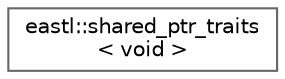 digraph "类继承关系图"
{
 // LATEX_PDF_SIZE
  bgcolor="transparent";
  edge [fontname=Helvetica,fontsize=10,labelfontname=Helvetica,labelfontsize=10];
  node [fontname=Helvetica,fontsize=10,shape=box,height=0.2,width=0.4];
  rankdir="LR";
  Node0 [id="Node000000",label="eastl::shared_ptr_traits\l\< void \>",height=0.2,width=0.4,color="grey40", fillcolor="white", style="filled",URL="$structeastl_1_1shared__ptr__traits_3_01void_01_4.html",tooltip=" "];
}
